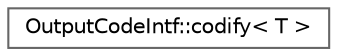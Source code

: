 digraph "Graphical Class Hierarchy"
{
 // INTERACTIVE_SVG=YES
 // LATEX_PDF_SIZE
  bgcolor="transparent";
  edge [fontname=Helvetica,fontsize=10,labelfontname=Helvetica,labelfontsize=10];
  node [fontname=Helvetica,fontsize=10,shape=box,height=0.2,width=0.4];
  rankdir="LR";
  Node0 [label="OutputCodeIntf::codify\< T \>",height=0.2,width=0.4,color="grey40", fillcolor="white", style="filled",URL="$d8/d58/struct_output_code_intf_1_1codify.html",tooltip=" "];
}
